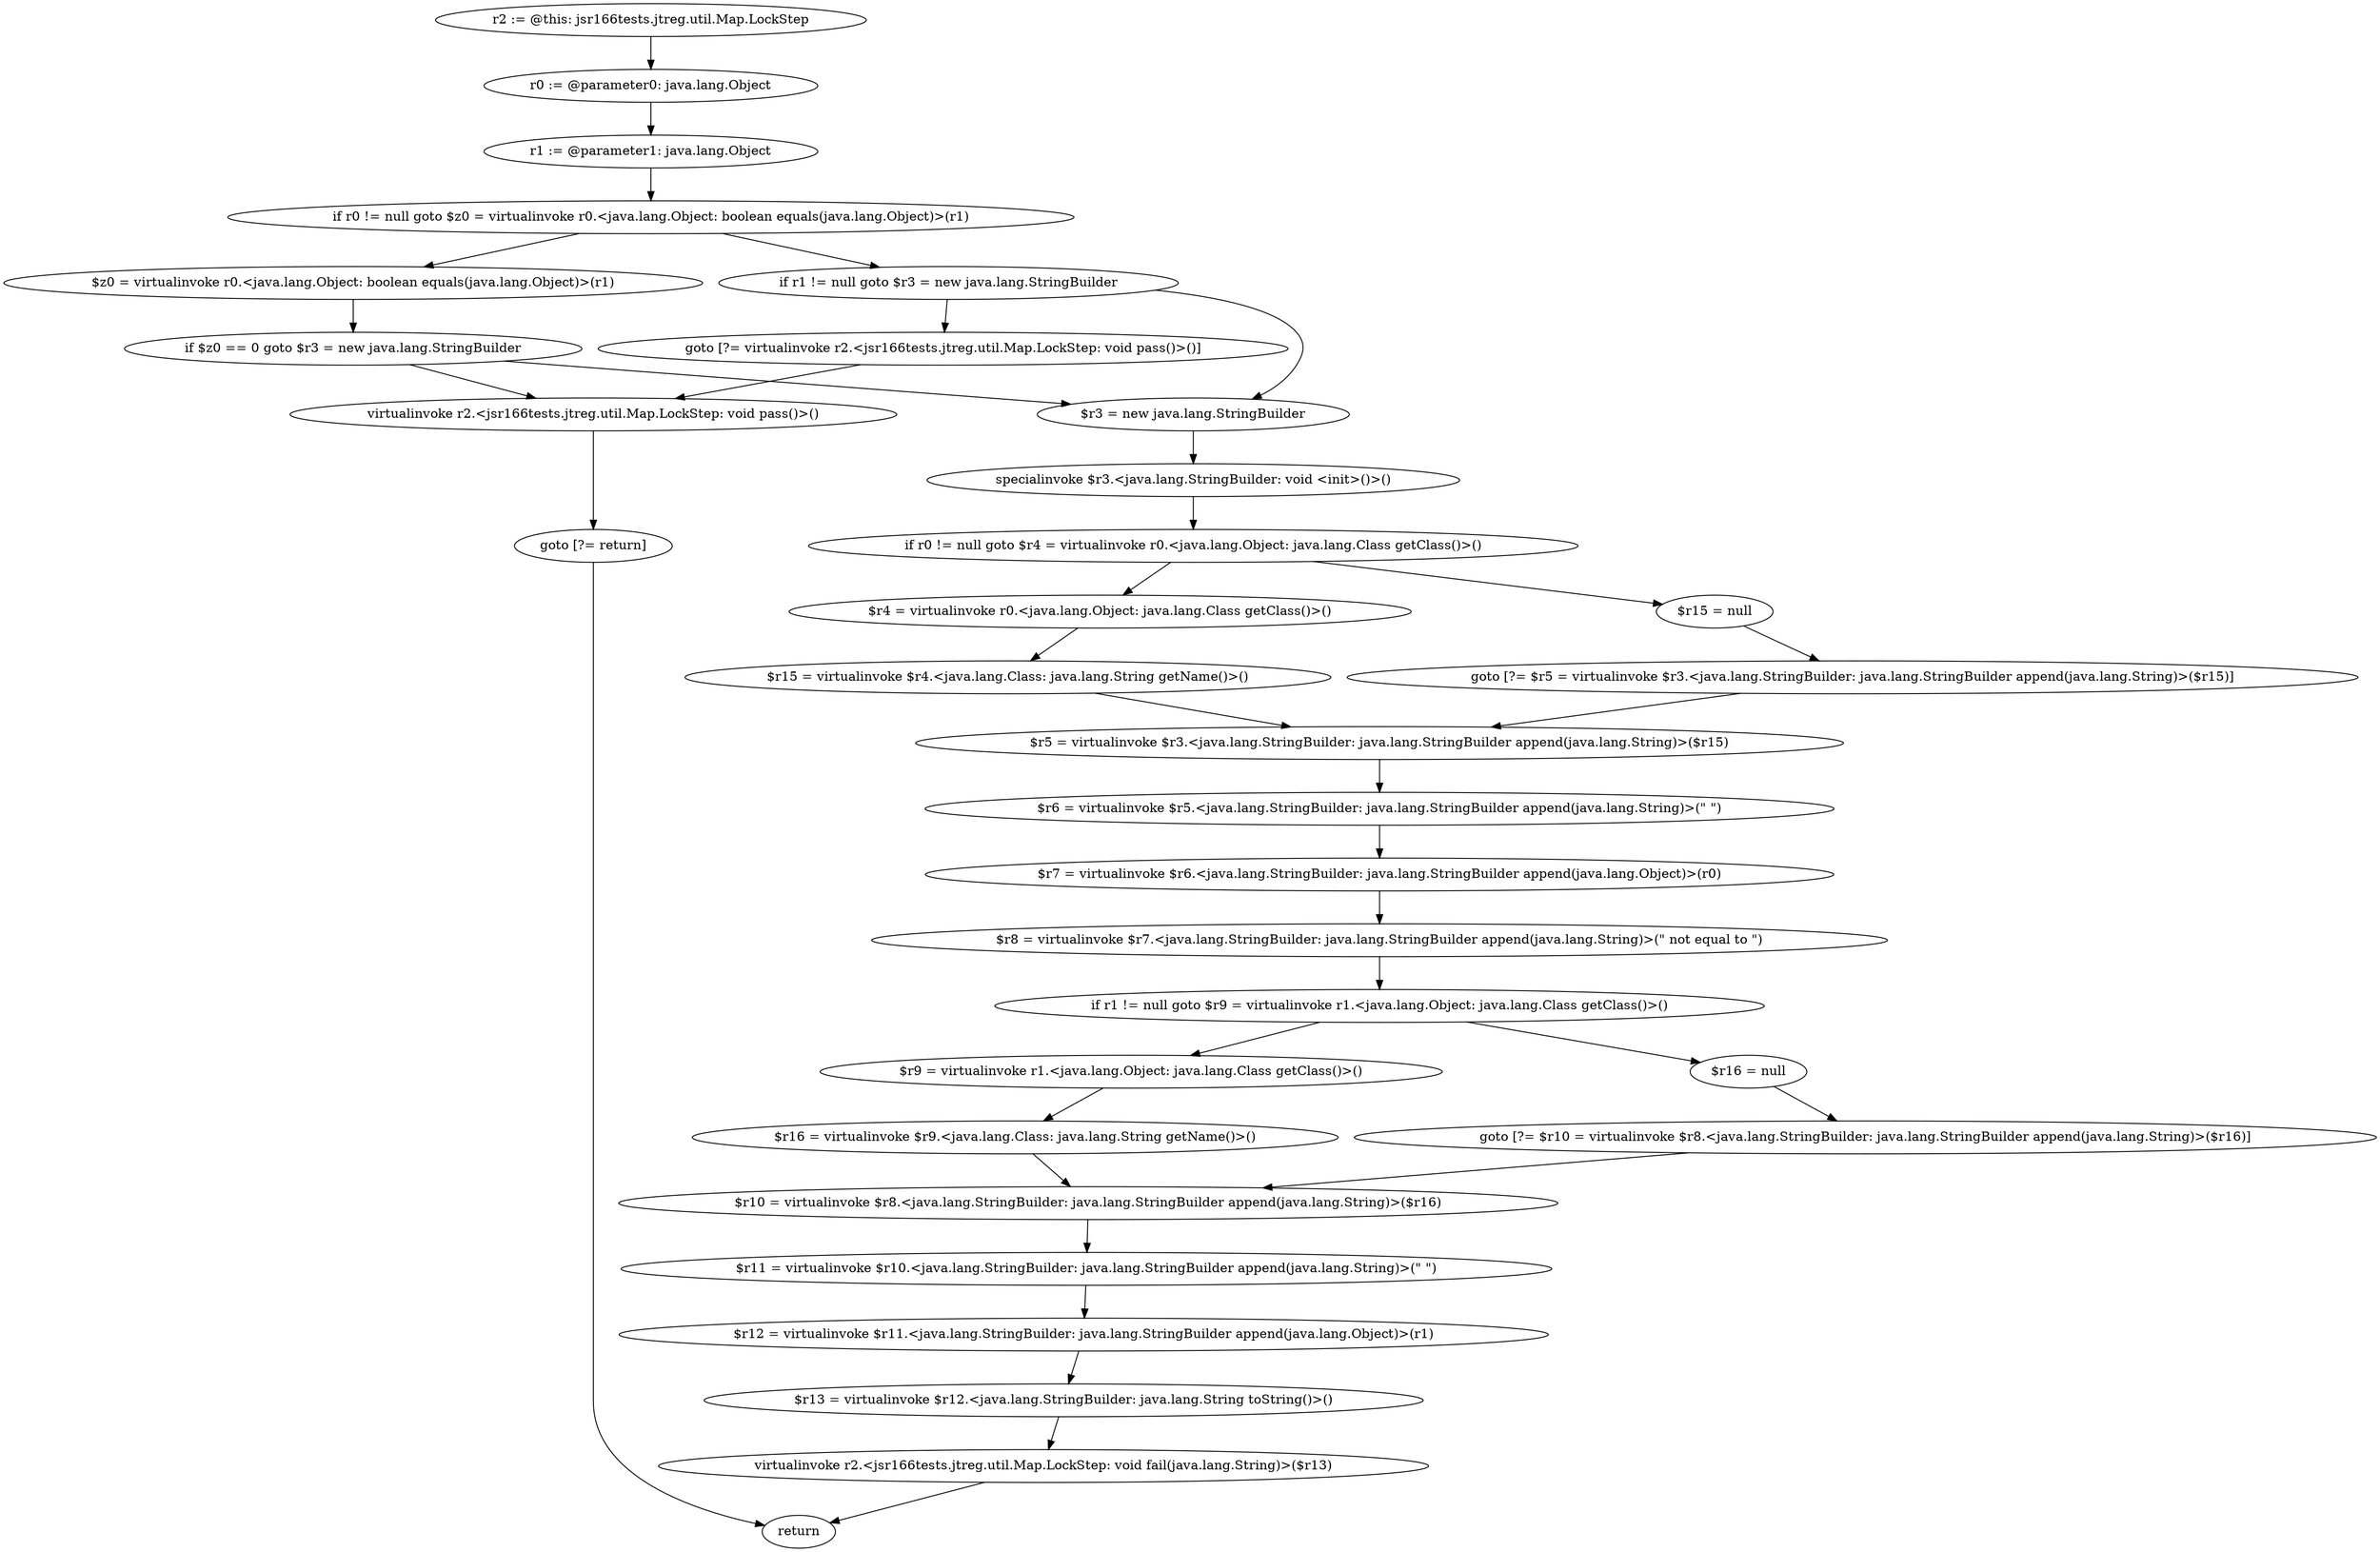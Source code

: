 digraph "unitGraph" {
    "r2 := @this: jsr166tests.jtreg.util.Map.LockStep"
    "r0 := @parameter0: java.lang.Object"
    "r1 := @parameter1: java.lang.Object"
    "if r0 != null goto $z0 = virtualinvoke r0.<java.lang.Object: boolean equals(java.lang.Object)>(r1)"
    "if r1 != null goto $r3 = new java.lang.StringBuilder"
    "goto [?= virtualinvoke r2.<jsr166tests.jtreg.util.Map.LockStep: void pass()>()]"
    "$z0 = virtualinvoke r0.<java.lang.Object: boolean equals(java.lang.Object)>(r1)"
    "if $z0 == 0 goto $r3 = new java.lang.StringBuilder"
    "virtualinvoke r2.<jsr166tests.jtreg.util.Map.LockStep: void pass()>()"
    "goto [?= return]"
    "$r3 = new java.lang.StringBuilder"
    "specialinvoke $r3.<java.lang.StringBuilder: void <init>()>()"
    "if r0 != null goto $r4 = virtualinvoke r0.<java.lang.Object: java.lang.Class getClass()>()"
    "$r15 = null"
    "goto [?= $r5 = virtualinvoke $r3.<java.lang.StringBuilder: java.lang.StringBuilder append(java.lang.String)>($r15)]"
    "$r4 = virtualinvoke r0.<java.lang.Object: java.lang.Class getClass()>()"
    "$r15 = virtualinvoke $r4.<java.lang.Class: java.lang.String getName()>()"
    "$r5 = virtualinvoke $r3.<java.lang.StringBuilder: java.lang.StringBuilder append(java.lang.String)>($r15)"
    "$r6 = virtualinvoke $r5.<java.lang.StringBuilder: java.lang.StringBuilder append(java.lang.String)>(\" \")"
    "$r7 = virtualinvoke $r6.<java.lang.StringBuilder: java.lang.StringBuilder append(java.lang.Object)>(r0)"
    "$r8 = virtualinvoke $r7.<java.lang.StringBuilder: java.lang.StringBuilder append(java.lang.String)>(\" not equal to \")"
    "if r1 != null goto $r9 = virtualinvoke r1.<java.lang.Object: java.lang.Class getClass()>()"
    "$r16 = null"
    "goto [?= $r10 = virtualinvoke $r8.<java.lang.StringBuilder: java.lang.StringBuilder append(java.lang.String)>($r16)]"
    "$r9 = virtualinvoke r1.<java.lang.Object: java.lang.Class getClass()>()"
    "$r16 = virtualinvoke $r9.<java.lang.Class: java.lang.String getName()>()"
    "$r10 = virtualinvoke $r8.<java.lang.StringBuilder: java.lang.StringBuilder append(java.lang.String)>($r16)"
    "$r11 = virtualinvoke $r10.<java.lang.StringBuilder: java.lang.StringBuilder append(java.lang.String)>(\" \")"
    "$r12 = virtualinvoke $r11.<java.lang.StringBuilder: java.lang.StringBuilder append(java.lang.Object)>(r1)"
    "$r13 = virtualinvoke $r12.<java.lang.StringBuilder: java.lang.String toString()>()"
    "virtualinvoke r2.<jsr166tests.jtreg.util.Map.LockStep: void fail(java.lang.String)>($r13)"
    "return"
    "r2 := @this: jsr166tests.jtreg.util.Map.LockStep"->"r0 := @parameter0: java.lang.Object";
    "r0 := @parameter0: java.lang.Object"->"r1 := @parameter1: java.lang.Object";
    "r1 := @parameter1: java.lang.Object"->"if r0 != null goto $z0 = virtualinvoke r0.<java.lang.Object: boolean equals(java.lang.Object)>(r1)";
    "if r0 != null goto $z0 = virtualinvoke r0.<java.lang.Object: boolean equals(java.lang.Object)>(r1)"->"if r1 != null goto $r3 = new java.lang.StringBuilder";
    "if r0 != null goto $z0 = virtualinvoke r0.<java.lang.Object: boolean equals(java.lang.Object)>(r1)"->"$z0 = virtualinvoke r0.<java.lang.Object: boolean equals(java.lang.Object)>(r1)";
    "if r1 != null goto $r3 = new java.lang.StringBuilder"->"goto [?= virtualinvoke r2.<jsr166tests.jtreg.util.Map.LockStep: void pass()>()]";
    "if r1 != null goto $r3 = new java.lang.StringBuilder"->"$r3 = new java.lang.StringBuilder";
    "goto [?= virtualinvoke r2.<jsr166tests.jtreg.util.Map.LockStep: void pass()>()]"->"virtualinvoke r2.<jsr166tests.jtreg.util.Map.LockStep: void pass()>()";
    "$z0 = virtualinvoke r0.<java.lang.Object: boolean equals(java.lang.Object)>(r1)"->"if $z0 == 0 goto $r3 = new java.lang.StringBuilder";
    "if $z0 == 0 goto $r3 = new java.lang.StringBuilder"->"virtualinvoke r2.<jsr166tests.jtreg.util.Map.LockStep: void pass()>()";
    "if $z0 == 0 goto $r3 = new java.lang.StringBuilder"->"$r3 = new java.lang.StringBuilder";
    "virtualinvoke r2.<jsr166tests.jtreg.util.Map.LockStep: void pass()>()"->"goto [?= return]";
    "goto [?= return]"->"return";
    "$r3 = new java.lang.StringBuilder"->"specialinvoke $r3.<java.lang.StringBuilder: void <init>()>()";
    "specialinvoke $r3.<java.lang.StringBuilder: void <init>()>()"->"if r0 != null goto $r4 = virtualinvoke r0.<java.lang.Object: java.lang.Class getClass()>()";
    "if r0 != null goto $r4 = virtualinvoke r0.<java.lang.Object: java.lang.Class getClass()>()"->"$r15 = null";
    "if r0 != null goto $r4 = virtualinvoke r0.<java.lang.Object: java.lang.Class getClass()>()"->"$r4 = virtualinvoke r0.<java.lang.Object: java.lang.Class getClass()>()";
    "$r15 = null"->"goto [?= $r5 = virtualinvoke $r3.<java.lang.StringBuilder: java.lang.StringBuilder append(java.lang.String)>($r15)]";
    "goto [?= $r5 = virtualinvoke $r3.<java.lang.StringBuilder: java.lang.StringBuilder append(java.lang.String)>($r15)]"->"$r5 = virtualinvoke $r3.<java.lang.StringBuilder: java.lang.StringBuilder append(java.lang.String)>($r15)";
    "$r4 = virtualinvoke r0.<java.lang.Object: java.lang.Class getClass()>()"->"$r15 = virtualinvoke $r4.<java.lang.Class: java.lang.String getName()>()";
    "$r15 = virtualinvoke $r4.<java.lang.Class: java.lang.String getName()>()"->"$r5 = virtualinvoke $r3.<java.lang.StringBuilder: java.lang.StringBuilder append(java.lang.String)>($r15)";
    "$r5 = virtualinvoke $r3.<java.lang.StringBuilder: java.lang.StringBuilder append(java.lang.String)>($r15)"->"$r6 = virtualinvoke $r5.<java.lang.StringBuilder: java.lang.StringBuilder append(java.lang.String)>(\" \")";
    "$r6 = virtualinvoke $r5.<java.lang.StringBuilder: java.lang.StringBuilder append(java.lang.String)>(\" \")"->"$r7 = virtualinvoke $r6.<java.lang.StringBuilder: java.lang.StringBuilder append(java.lang.Object)>(r0)";
    "$r7 = virtualinvoke $r6.<java.lang.StringBuilder: java.lang.StringBuilder append(java.lang.Object)>(r0)"->"$r8 = virtualinvoke $r7.<java.lang.StringBuilder: java.lang.StringBuilder append(java.lang.String)>(\" not equal to \")";
    "$r8 = virtualinvoke $r7.<java.lang.StringBuilder: java.lang.StringBuilder append(java.lang.String)>(\" not equal to \")"->"if r1 != null goto $r9 = virtualinvoke r1.<java.lang.Object: java.lang.Class getClass()>()";
    "if r1 != null goto $r9 = virtualinvoke r1.<java.lang.Object: java.lang.Class getClass()>()"->"$r16 = null";
    "if r1 != null goto $r9 = virtualinvoke r1.<java.lang.Object: java.lang.Class getClass()>()"->"$r9 = virtualinvoke r1.<java.lang.Object: java.lang.Class getClass()>()";
    "$r16 = null"->"goto [?= $r10 = virtualinvoke $r8.<java.lang.StringBuilder: java.lang.StringBuilder append(java.lang.String)>($r16)]";
    "goto [?= $r10 = virtualinvoke $r8.<java.lang.StringBuilder: java.lang.StringBuilder append(java.lang.String)>($r16)]"->"$r10 = virtualinvoke $r8.<java.lang.StringBuilder: java.lang.StringBuilder append(java.lang.String)>($r16)";
    "$r9 = virtualinvoke r1.<java.lang.Object: java.lang.Class getClass()>()"->"$r16 = virtualinvoke $r9.<java.lang.Class: java.lang.String getName()>()";
    "$r16 = virtualinvoke $r9.<java.lang.Class: java.lang.String getName()>()"->"$r10 = virtualinvoke $r8.<java.lang.StringBuilder: java.lang.StringBuilder append(java.lang.String)>($r16)";
    "$r10 = virtualinvoke $r8.<java.lang.StringBuilder: java.lang.StringBuilder append(java.lang.String)>($r16)"->"$r11 = virtualinvoke $r10.<java.lang.StringBuilder: java.lang.StringBuilder append(java.lang.String)>(\" \")";
    "$r11 = virtualinvoke $r10.<java.lang.StringBuilder: java.lang.StringBuilder append(java.lang.String)>(\" \")"->"$r12 = virtualinvoke $r11.<java.lang.StringBuilder: java.lang.StringBuilder append(java.lang.Object)>(r1)";
    "$r12 = virtualinvoke $r11.<java.lang.StringBuilder: java.lang.StringBuilder append(java.lang.Object)>(r1)"->"$r13 = virtualinvoke $r12.<java.lang.StringBuilder: java.lang.String toString()>()";
    "$r13 = virtualinvoke $r12.<java.lang.StringBuilder: java.lang.String toString()>()"->"virtualinvoke r2.<jsr166tests.jtreg.util.Map.LockStep: void fail(java.lang.String)>($r13)";
    "virtualinvoke r2.<jsr166tests.jtreg.util.Map.LockStep: void fail(java.lang.String)>($r13)"->"return";
}
